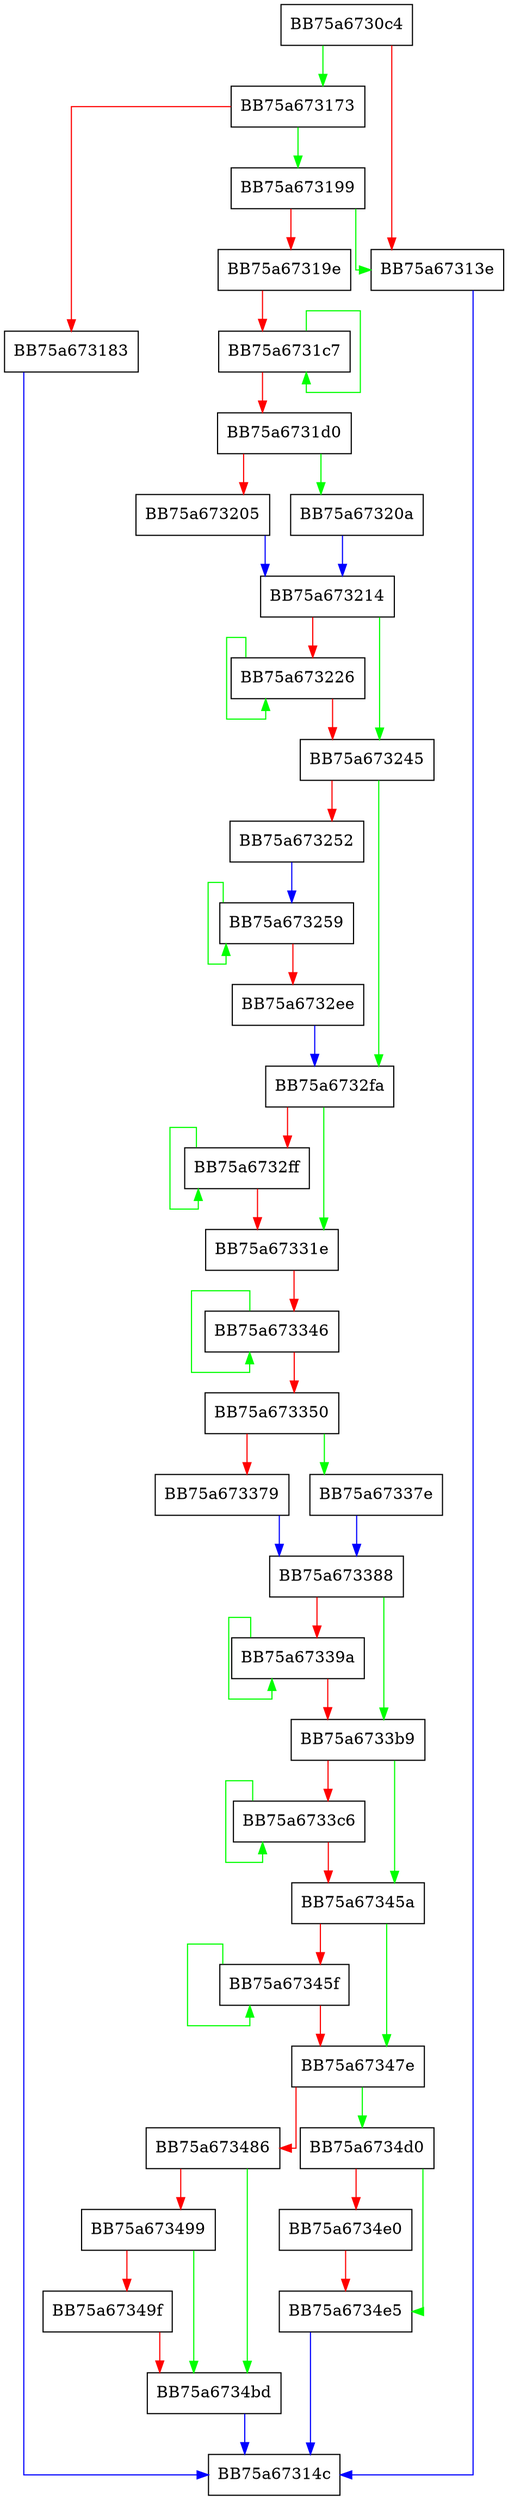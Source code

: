 digraph rpf_member_call {
  node [shape="box"];
  graph [splines=ortho];
  BB75a6730c4 -> BB75a673173 [color="green"];
  BB75a6730c4 -> BB75a67313e [color="red"];
  BB75a67313e -> BB75a67314c [color="blue"];
  BB75a673173 -> BB75a673199 [color="green"];
  BB75a673173 -> BB75a673183 [color="red"];
  BB75a673183 -> BB75a67314c [color="blue"];
  BB75a673199 -> BB75a67313e [color="green"];
  BB75a673199 -> BB75a67319e [color="red"];
  BB75a67319e -> BB75a6731c7 [color="red"];
  BB75a6731c7 -> BB75a6731c7 [color="green"];
  BB75a6731c7 -> BB75a6731d0 [color="red"];
  BB75a6731d0 -> BB75a67320a [color="green"];
  BB75a6731d0 -> BB75a673205 [color="red"];
  BB75a673205 -> BB75a673214 [color="blue"];
  BB75a67320a -> BB75a673214 [color="blue"];
  BB75a673214 -> BB75a673245 [color="green"];
  BB75a673214 -> BB75a673226 [color="red"];
  BB75a673226 -> BB75a673226 [color="green"];
  BB75a673226 -> BB75a673245 [color="red"];
  BB75a673245 -> BB75a6732fa [color="green"];
  BB75a673245 -> BB75a673252 [color="red"];
  BB75a673252 -> BB75a673259 [color="blue"];
  BB75a673259 -> BB75a673259 [color="green"];
  BB75a673259 -> BB75a6732ee [color="red"];
  BB75a6732ee -> BB75a6732fa [color="blue"];
  BB75a6732fa -> BB75a67331e [color="green"];
  BB75a6732fa -> BB75a6732ff [color="red"];
  BB75a6732ff -> BB75a6732ff [color="green"];
  BB75a6732ff -> BB75a67331e [color="red"];
  BB75a67331e -> BB75a673346 [color="red"];
  BB75a673346 -> BB75a673346 [color="green"];
  BB75a673346 -> BB75a673350 [color="red"];
  BB75a673350 -> BB75a67337e [color="green"];
  BB75a673350 -> BB75a673379 [color="red"];
  BB75a673379 -> BB75a673388 [color="blue"];
  BB75a67337e -> BB75a673388 [color="blue"];
  BB75a673388 -> BB75a6733b9 [color="green"];
  BB75a673388 -> BB75a67339a [color="red"];
  BB75a67339a -> BB75a67339a [color="green"];
  BB75a67339a -> BB75a6733b9 [color="red"];
  BB75a6733b9 -> BB75a67345a [color="green"];
  BB75a6733b9 -> BB75a6733c6 [color="red"];
  BB75a6733c6 -> BB75a6733c6 [color="green"];
  BB75a6733c6 -> BB75a67345a [color="red"];
  BB75a67345a -> BB75a67347e [color="green"];
  BB75a67345a -> BB75a67345f [color="red"];
  BB75a67345f -> BB75a67345f [color="green"];
  BB75a67345f -> BB75a67347e [color="red"];
  BB75a67347e -> BB75a6734d0 [color="green"];
  BB75a67347e -> BB75a673486 [color="red"];
  BB75a673486 -> BB75a6734bd [color="green"];
  BB75a673486 -> BB75a673499 [color="red"];
  BB75a673499 -> BB75a6734bd [color="green"];
  BB75a673499 -> BB75a67349f [color="red"];
  BB75a67349f -> BB75a6734bd [color="red"];
  BB75a6734bd -> BB75a67314c [color="blue"];
  BB75a6734d0 -> BB75a6734e5 [color="green"];
  BB75a6734d0 -> BB75a6734e0 [color="red"];
  BB75a6734e0 -> BB75a6734e5 [color="red"];
  BB75a6734e5 -> BB75a67314c [color="blue"];
}